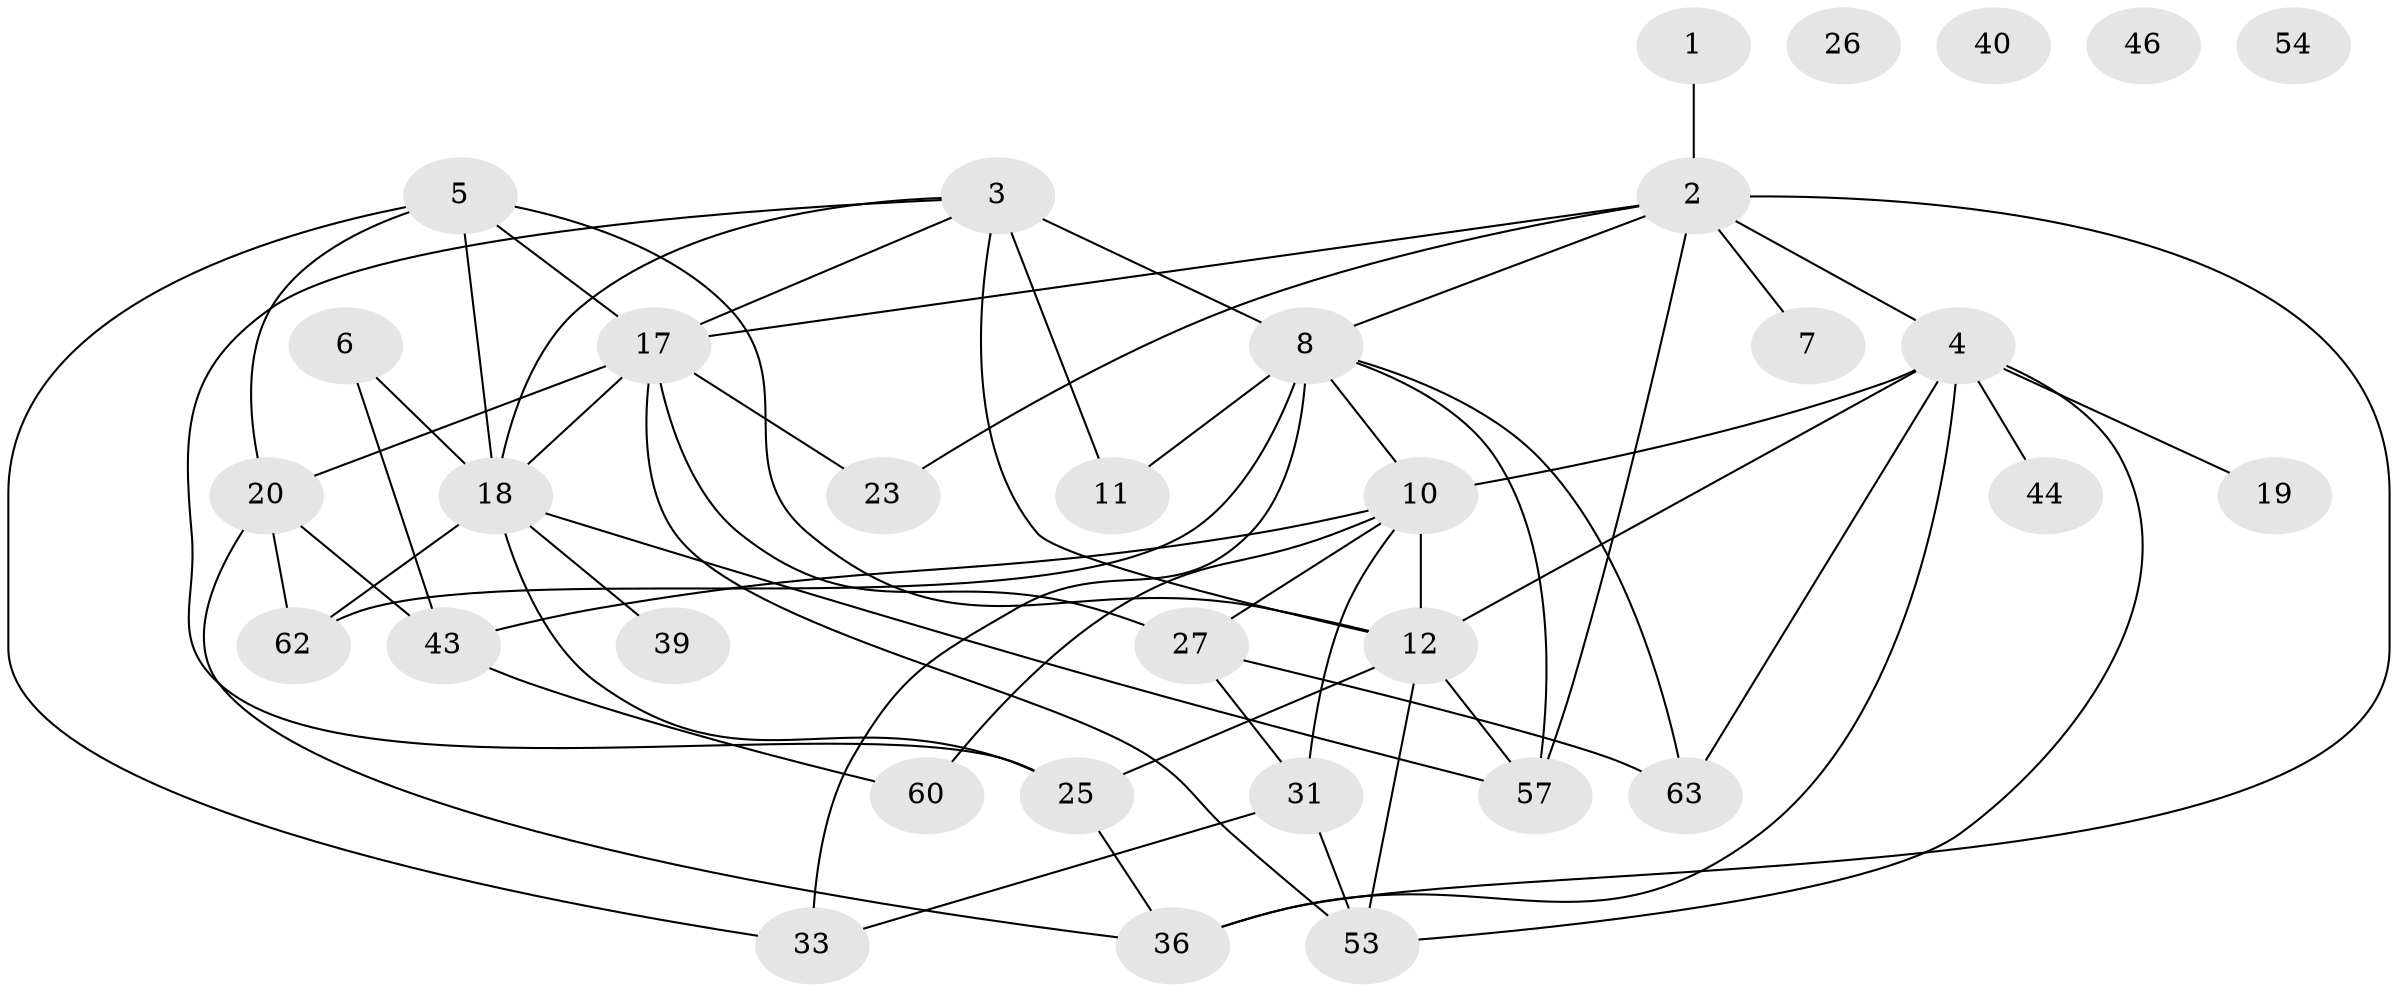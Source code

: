 // original degree distribution, {1: 0.13432835820895522, 2: 0.23880597014925373, 3: 0.26865671641791045, 4: 0.1791044776119403, 7: 0.029850746268656716, 5: 0.04477611940298507, 0: 0.05970149253731343, 6: 0.029850746268656716, 8: 0.014925373134328358}
// Generated by graph-tools (version 1.1) at 2025/13/03/09/25 04:13:12]
// undirected, 33 vertices, 60 edges
graph export_dot {
graph [start="1"]
  node [color=gray90,style=filled];
  1;
  2 [super="+32"];
  3 [super="+13+9+35"];
  4 [super="+16+38"];
  5 [super="+15+14"];
  6 [super="+21"];
  7;
  8 [super="+24+34"];
  10 [super="+29"];
  11;
  12 [super="+66+42"];
  17 [super="+50+56+55"];
  18 [super="+51+48+49"];
  19;
  20 [super="+45+37"];
  23;
  25 [super="+28+41"];
  26;
  27;
  31 [super="+67+52"];
  33;
  36 [super="+58"];
  39;
  40;
  43;
  44;
  46;
  53;
  54;
  57;
  60;
  62;
  63;
  1 -- 2;
  2 -- 17;
  2 -- 4;
  2 -- 23;
  2 -- 36;
  2 -- 7;
  2 -- 8;
  2 -- 57;
  3 -- 18;
  3 -- 8 [weight=2];
  3 -- 25;
  3 -- 11;
  3 -- 12;
  3 -- 17;
  4 -- 44;
  4 -- 19;
  4 -- 36;
  4 -- 53;
  4 -- 63;
  4 -- 12;
  4 -- 10;
  5 -- 20;
  5 -- 12;
  5 -- 17;
  5 -- 33;
  5 -- 18;
  6 -- 43;
  6 -- 18;
  8 -- 62;
  8 -- 33;
  8 -- 11;
  8 -- 57;
  8 -- 63;
  8 -- 10;
  10 -- 60;
  10 -- 31;
  10 -- 43;
  10 -- 27;
  10 -- 12;
  12 -- 53;
  12 -- 57;
  12 -- 25 [weight=2];
  17 -- 53;
  17 -- 23;
  17 -- 27;
  17 -- 18;
  17 -- 20;
  18 -- 39;
  18 -- 62;
  18 -- 25;
  18 -- 57;
  20 -- 62;
  20 -- 43;
  20 -- 36;
  25 -- 36;
  27 -- 63;
  27 -- 31;
  31 -- 33;
  31 -- 53;
  43 -- 60;
}
